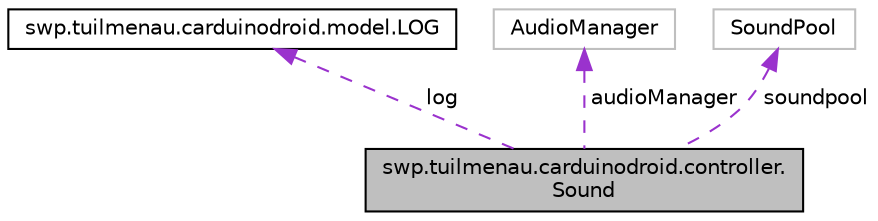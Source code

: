 digraph "swp.tuilmenau.carduinodroid.controller.Sound"
{
  edge [fontname="Helvetica",fontsize="10",labelfontname="Helvetica",labelfontsize="10"];
  node [fontname="Helvetica",fontsize="10",shape=record];
  Node1 [label="swp.tuilmenau.carduinodroid.controller.\lSound",height=0.2,width=0.4,color="black", fillcolor="grey75", style="filled", fontcolor="black"];
  Node2 -> Node1 [dir="back",color="darkorchid3",fontsize="10",style="dashed",label=" log" ];
  Node2 [label="swp.tuilmenau.carduinodroid.model.LOG",height=0.2,width=0.4,color="black", fillcolor="white", style="filled",URL="$classswp_1_1tuilmenau_1_1carduinodroid_1_1model_1_1_l_o_g.html"];
  Node3 -> Node1 [dir="back",color="darkorchid3",fontsize="10",style="dashed",label=" audioManager" ];
  Node3 [label="AudioManager",height=0.2,width=0.4,color="grey75", fillcolor="white", style="filled"];
  Node4 -> Node1 [dir="back",color="darkorchid3",fontsize="10",style="dashed",label=" soundpool" ];
  Node4 [label="SoundPool",height=0.2,width=0.4,color="grey75", fillcolor="white", style="filled"];
}
